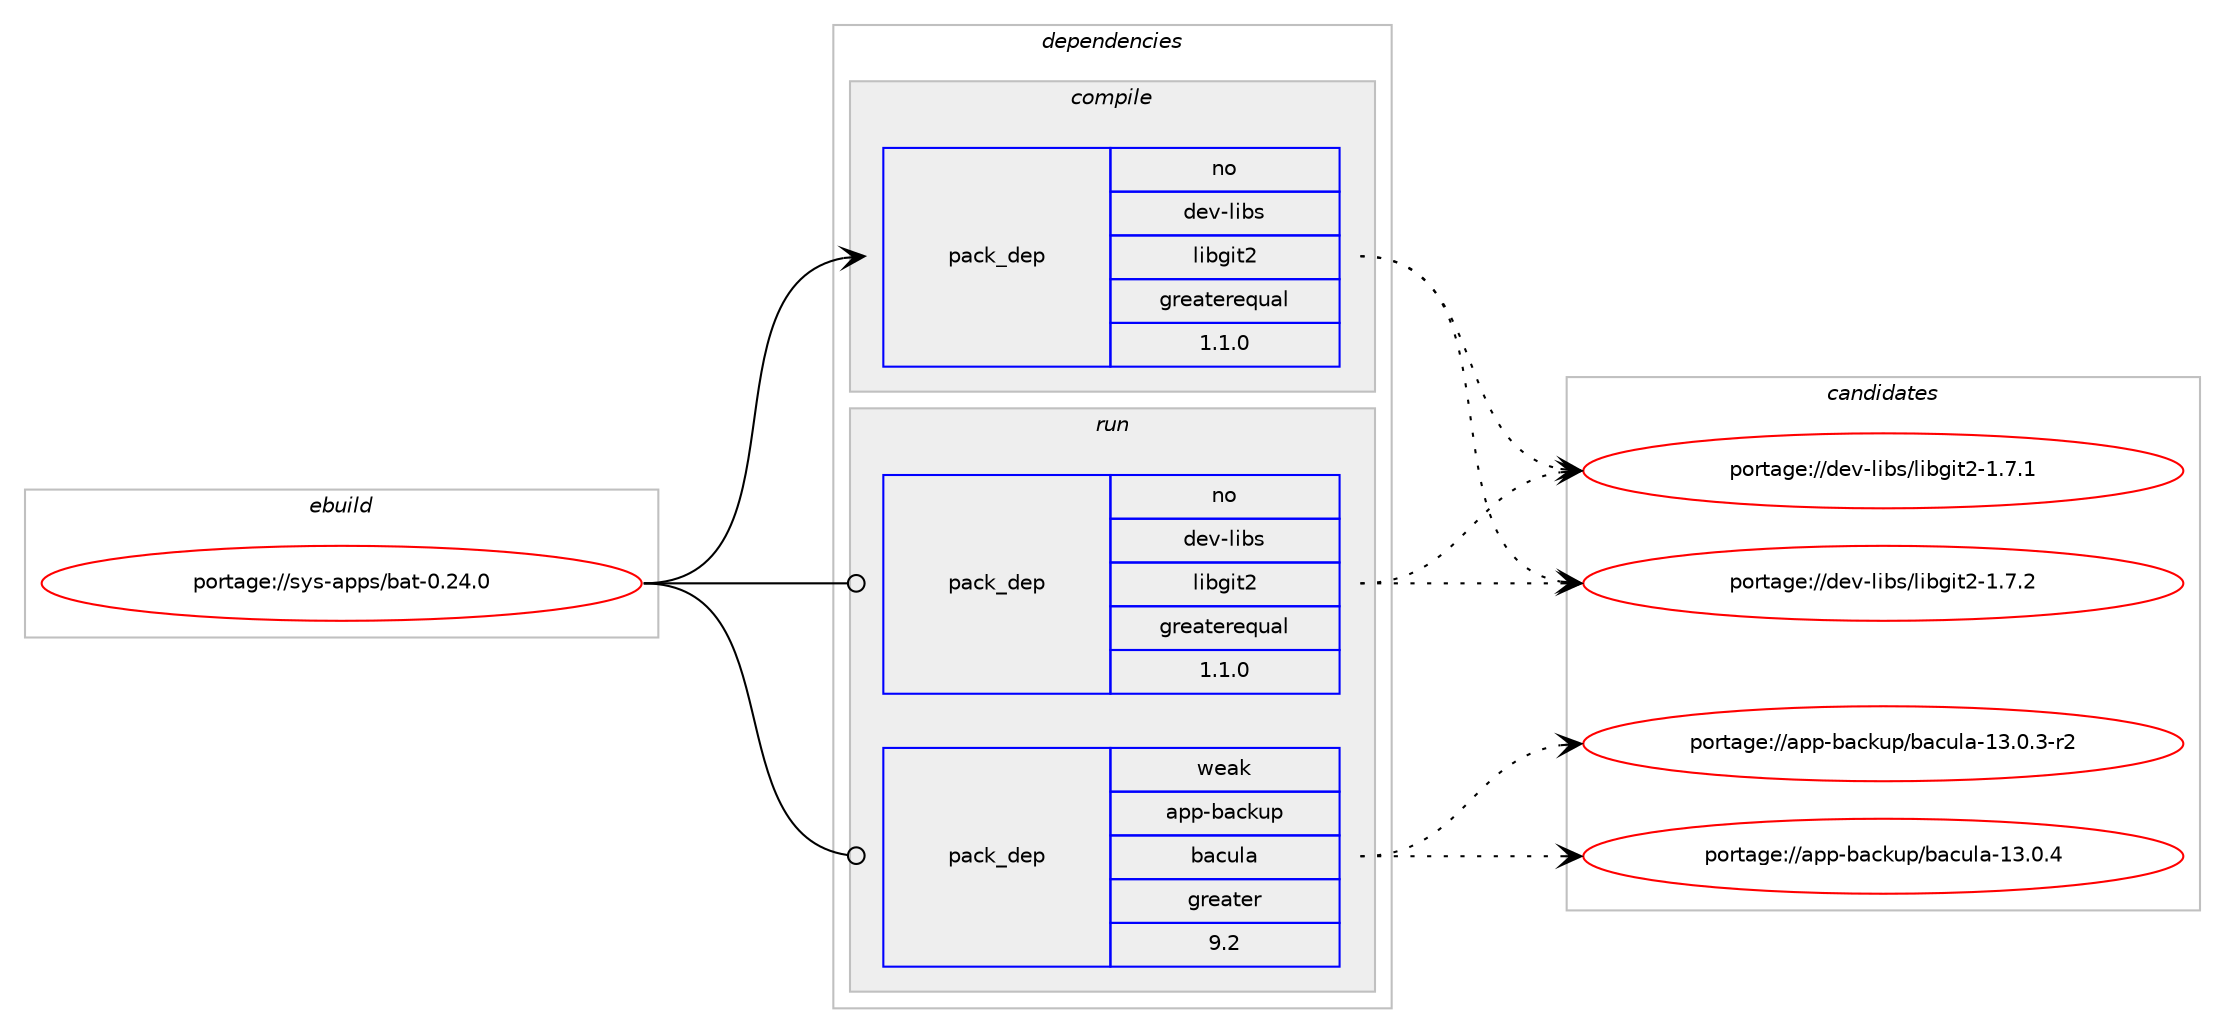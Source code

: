 digraph prolog {

# *************
# Graph options
# *************

newrank=true;
concentrate=true;
compound=true;
graph [rankdir=LR,fontname=Helvetica,fontsize=10,ranksep=1.5];#, ranksep=2.5, nodesep=0.2];
edge  [arrowhead=vee];
node  [fontname=Helvetica,fontsize=10];

# **********
# The ebuild
# **********

subgraph cluster_leftcol {
color=gray;
rank=same;
label=<<i>ebuild</i>>;
id [label="portage://sys-apps/bat-0.24.0", color=red, width=4, href="../sys-apps/bat-0.24.0.svg"];
}

# ****************
# The dependencies
# ****************

subgraph cluster_midcol {
color=gray;
label=<<i>dependencies</i>>;
subgraph cluster_compile {
fillcolor="#eeeeee";
style=filled;
label=<<i>compile</i>>;
subgraph pack4202 {
dependency14787 [label=<<TABLE BORDER="0" CELLBORDER="1" CELLSPACING="0" CELLPADDING="4" WIDTH="220"><TR><TD ROWSPAN="6" CELLPADDING="30">pack_dep</TD></TR><TR><TD WIDTH="110">no</TD></TR><TR><TD>dev-libs</TD></TR><TR><TD>libgit2</TD></TR><TR><TD>greaterequal</TD></TR><TR><TD>1.1.0</TD></TR></TABLE>>, shape=none, color=blue];
}
id:e -> dependency14787:w [weight=20,style="solid",arrowhead="vee"];
# *** BEGIN UNKNOWN DEPENDENCY TYPE (TODO) ***
# id -> package_dependency(portage://sys-apps/bat-0.24.0,install,no,dev-libs,oniguruma,none,[,,],any_same_slot,[])
# *** END UNKNOWN DEPENDENCY TYPE (TODO) ***

# *** BEGIN UNKNOWN DEPENDENCY TYPE (TODO) ***
# id -> package_dependency(portage://sys-apps/bat-0.24.0,install,no,sys-libs,zlib,none,[,,],[],[])
# *** END UNKNOWN DEPENDENCY TYPE (TODO) ***

}
subgraph cluster_compileandrun {
fillcolor="#eeeeee";
style=filled;
label=<<i>compile and run</i>>;
}
subgraph cluster_run {
fillcolor="#eeeeee";
style=filled;
label=<<i>run</i>>;
subgraph pack4203 {
dependency14788 [label=<<TABLE BORDER="0" CELLBORDER="1" CELLSPACING="0" CELLPADDING="4" WIDTH="220"><TR><TD ROWSPAN="6" CELLPADDING="30">pack_dep</TD></TR><TR><TD WIDTH="110">no</TD></TR><TR><TD>dev-libs</TD></TR><TR><TD>libgit2</TD></TR><TR><TD>greaterequal</TD></TR><TR><TD>1.1.0</TD></TR></TABLE>>, shape=none, color=blue];
}
id:e -> dependency14788:w [weight=20,style="solid",arrowhead="odot"];
# *** BEGIN UNKNOWN DEPENDENCY TYPE (TODO) ***
# id -> package_dependency(portage://sys-apps/bat-0.24.0,run,no,dev-libs,oniguruma,none,[,,],any_same_slot,[])
# *** END UNKNOWN DEPENDENCY TYPE (TODO) ***

# *** BEGIN UNKNOWN DEPENDENCY TYPE (TODO) ***
# id -> package_dependency(portage://sys-apps/bat-0.24.0,run,no,sys-libs,zlib,none,[,,],[],[])
# *** END UNKNOWN DEPENDENCY TYPE (TODO) ***

subgraph pack4204 {
dependency14789 [label=<<TABLE BORDER="0" CELLBORDER="1" CELLSPACING="0" CELLPADDING="4" WIDTH="220"><TR><TD ROWSPAN="6" CELLPADDING="30">pack_dep</TD></TR><TR><TD WIDTH="110">weak</TD></TR><TR><TD>app-backup</TD></TR><TR><TD>bacula</TD></TR><TR><TD>greater</TD></TR><TR><TD>9.2</TD></TR></TABLE>>, shape=none, color=blue];
}
id:e -> dependency14789:w [weight=20,style="solid",arrowhead="odot"];
}
}

# **************
# The candidates
# **************

subgraph cluster_choices {
rank=same;
color=gray;
label=<<i>candidates</i>>;

subgraph choice4202 {
color=black;
nodesep=1;
choice1001011184510810598115471081059810310511650454946554649 [label="portage://dev-libs/libgit2-1.7.1", color=red, width=4,href="../dev-libs/libgit2-1.7.1.svg"];
choice1001011184510810598115471081059810310511650454946554650 [label="portage://dev-libs/libgit2-1.7.2", color=red, width=4,href="../dev-libs/libgit2-1.7.2.svg"];
dependency14787:e -> choice1001011184510810598115471081059810310511650454946554649:w [style=dotted,weight="100"];
dependency14787:e -> choice1001011184510810598115471081059810310511650454946554650:w [style=dotted,weight="100"];
}
subgraph choice4203 {
color=black;
nodesep=1;
choice1001011184510810598115471081059810310511650454946554649 [label="portage://dev-libs/libgit2-1.7.1", color=red, width=4,href="../dev-libs/libgit2-1.7.1.svg"];
choice1001011184510810598115471081059810310511650454946554650 [label="portage://dev-libs/libgit2-1.7.2", color=red, width=4,href="../dev-libs/libgit2-1.7.2.svg"];
dependency14788:e -> choice1001011184510810598115471081059810310511650454946554649:w [style=dotted,weight="100"];
dependency14788:e -> choice1001011184510810598115471081059810310511650454946554650:w [style=dotted,weight="100"];
}
subgraph choice4204 {
color=black;
nodesep=1;
choice97112112459897991071171124798979911710897454951464846514511450 [label="portage://app-backup/bacula-13.0.3-r2", color=red, width=4,href="../app-backup/bacula-13.0.3-r2.svg"];
choice9711211245989799107117112479897991171089745495146484652 [label="portage://app-backup/bacula-13.0.4", color=red, width=4,href="../app-backup/bacula-13.0.4.svg"];
dependency14789:e -> choice97112112459897991071171124798979911710897454951464846514511450:w [style=dotted,weight="100"];
dependency14789:e -> choice9711211245989799107117112479897991171089745495146484652:w [style=dotted,weight="100"];
}
}

}
